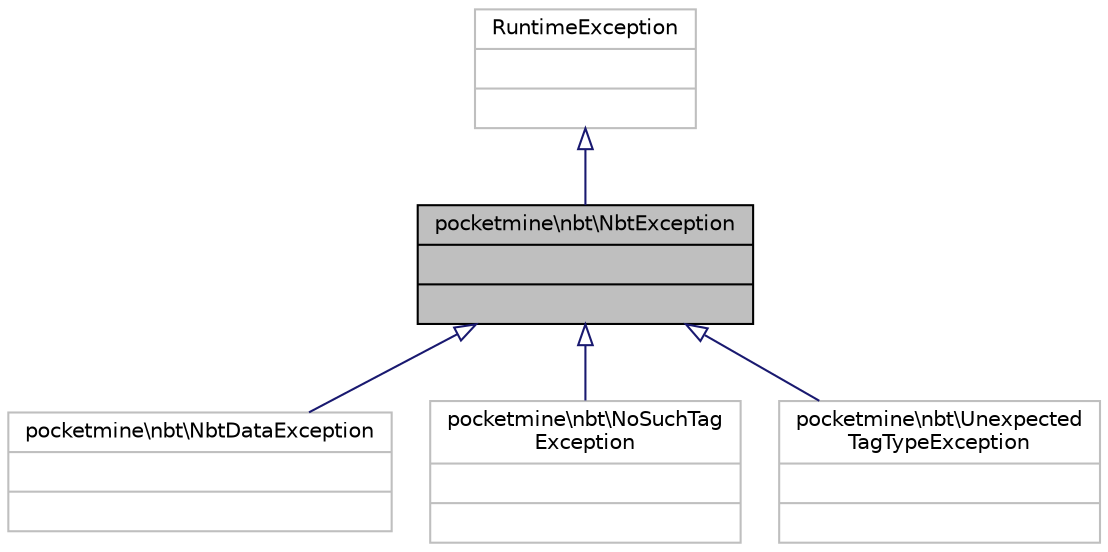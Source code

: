 digraph "pocketmine\nbt\NbtException"
{
 // INTERACTIVE_SVG=YES
 // LATEX_PDF_SIZE
  edge [fontname="Helvetica",fontsize="10",labelfontname="Helvetica",labelfontsize="10"];
  node [fontname="Helvetica",fontsize="10",shape=record];
  Node1 [label="{pocketmine\\nbt\\NbtException\n||}",height=0.2,width=0.4,color="black", fillcolor="grey75", style="filled", fontcolor="black",tooltip=" "];
  Node2 -> Node1 [dir="back",color="midnightblue",fontsize="10",style="solid",arrowtail="onormal",fontname="Helvetica"];
  Node2 [label="{RuntimeException\n||}",height=0.2,width=0.4,color="grey75", fillcolor="white", style="filled",tooltip=" "];
  Node1 -> Node3 [dir="back",color="midnightblue",fontsize="10",style="solid",arrowtail="onormal",fontname="Helvetica"];
  Node3 [label="{pocketmine\\nbt\\NbtDataException\n||}",height=0.2,width=0.4,color="grey75", fillcolor="white", style="filled",URL="$d5/de9/classpocketmine_1_1nbt_1_1_nbt_data_exception.html",tooltip=" "];
  Node1 -> Node4 [dir="back",color="midnightblue",fontsize="10",style="solid",arrowtail="onormal",fontname="Helvetica"];
  Node4 [label="{pocketmine\\nbt\\NoSuchTag\lException\n||}",height=0.2,width=0.4,color="grey75", fillcolor="white", style="filled",URL="$da/df5/classpocketmine_1_1nbt_1_1_no_such_tag_exception.html",tooltip=" "];
  Node1 -> Node5 [dir="back",color="midnightblue",fontsize="10",style="solid",arrowtail="onormal",fontname="Helvetica"];
  Node5 [label="{pocketmine\\nbt\\Unexpected\lTagTypeException\n||}",height=0.2,width=0.4,color="grey75", fillcolor="white", style="filled",URL="$de/d5d/classpocketmine_1_1nbt_1_1_unexpected_tag_type_exception.html",tooltip=" "];
}

